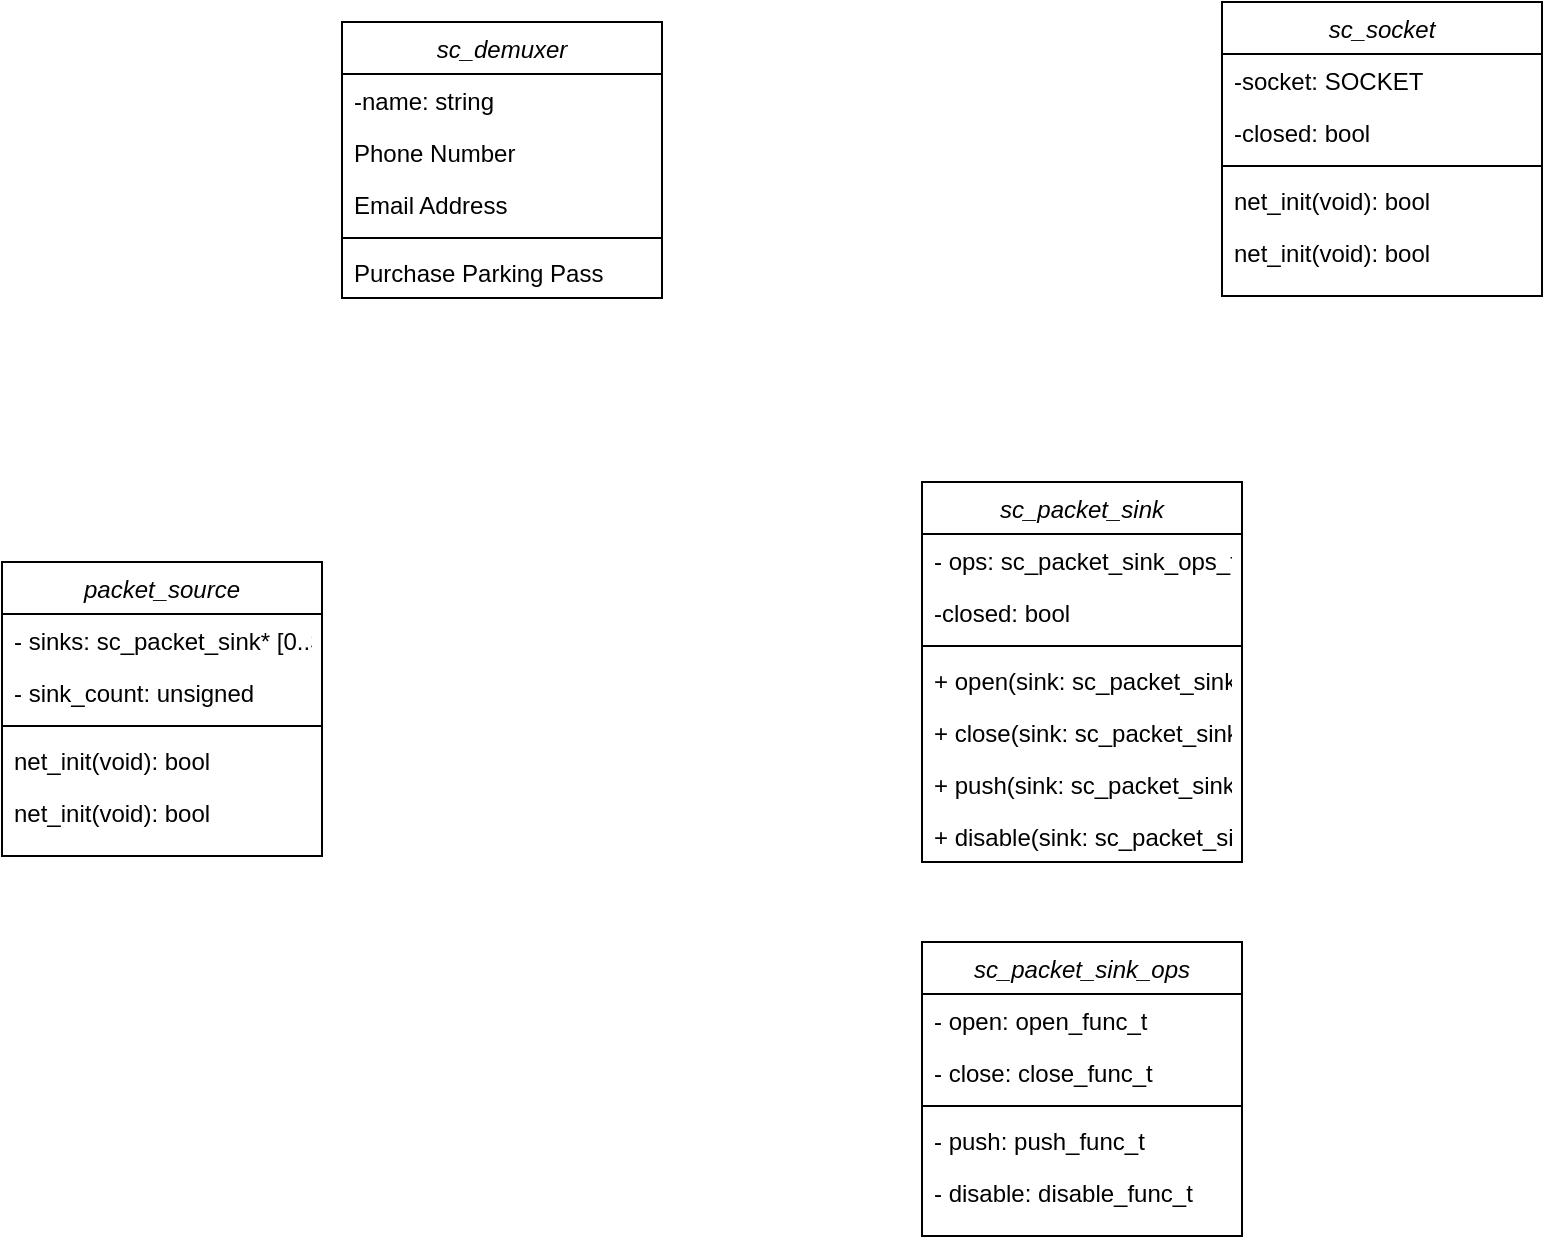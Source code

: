 <mxfile version="24.2.3" type="github">
  <diagram id="C5RBs43oDa-KdzZeNtuy" name="Page-1">
    <mxGraphModel dx="1050" dy="566" grid="1" gridSize="10" guides="1" tooltips="1" connect="1" arrows="1" fold="1" page="1" pageScale="1" pageWidth="827" pageHeight="1169" math="0" shadow="0">
      <root>
        <mxCell id="WIyWlLk6GJQsqaUBKTNV-0" />
        <mxCell id="WIyWlLk6GJQsqaUBKTNV-1" parent="WIyWlLk6GJQsqaUBKTNV-0" />
        <mxCell id="zkfFHV4jXpPFQw0GAbJ--0" value="sc_demuxer" style="swimlane;fontStyle=2;align=center;verticalAlign=top;childLayout=stackLayout;horizontal=1;startSize=26;horizontalStack=0;resizeParent=1;resizeLast=0;collapsible=1;marginBottom=0;rounded=0;shadow=0;strokeWidth=1;" parent="WIyWlLk6GJQsqaUBKTNV-1" vertex="1">
          <mxGeometry x="220" y="120" width="160" height="138" as="geometry">
            <mxRectangle x="230" y="140" width="160" height="26" as="alternateBounds" />
          </mxGeometry>
        </mxCell>
        <mxCell id="zkfFHV4jXpPFQw0GAbJ--1" value="-name: string" style="text;align=left;verticalAlign=top;spacingLeft=4;spacingRight=4;overflow=hidden;rotatable=0;points=[[0,0.5],[1,0.5]];portConstraint=eastwest;" parent="zkfFHV4jXpPFQw0GAbJ--0" vertex="1">
          <mxGeometry y="26" width="160" height="26" as="geometry" />
        </mxCell>
        <mxCell id="zkfFHV4jXpPFQw0GAbJ--2" value="Phone Number" style="text;align=left;verticalAlign=top;spacingLeft=4;spacingRight=4;overflow=hidden;rotatable=0;points=[[0,0.5],[1,0.5]];portConstraint=eastwest;rounded=0;shadow=0;html=0;" parent="zkfFHV4jXpPFQw0GAbJ--0" vertex="1">
          <mxGeometry y="52" width="160" height="26" as="geometry" />
        </mxCell>
        <mxCell id="zkfFHV4jXpPFQw0GAbJ--3" value="Email Address" style="text;align=left;verticalAlign=top;spacingLeft=4;spacingRight=4;overflow=hidden;rotatable=0;points=[[0,0.5],[1,0.5]];portConstraint=eastwest;rounded=0;shadow=0;html=0;" parent="zkfFHV4jXpPFQw0GAbJ--0" vertex="1">
          <mxGeometry y="78" width="160" height="26" as="geometry" />
        </mxCell>
        <mxCell id="zkfFHV4jXpPFQw0GAbJ--4" value="" style="line;html=1;strokeWidth=1;align=left;verticalAlign=middle;spacingTop=-1;spacingLeft=3;spacingRight=3;rotatable=0;labelPosition=right;points=[];portConstraint=eastwest;" parent="zkfFHV4jXpPFQw0GAbJ--0" vertex="1">
          <mxGeometry y="104" width="160" height="8" as="geometry" />
        </mxCell>
        <mxCell id="zkfFHV4jXpPFQw0GAbJ--5" value="Purchase Parking Pass" style="text;align=left;verticalAlign=top;spacingLeft=4;spacingRight=4;overflow=hidden;rotatable=0;points=[[0,0.5],[1,0.5]];portConstraint=eastwest;" parent="zkfFHV4jXpPFQw0GAbJ--0" vertex="1">
          <mxGeometry y="112" width="160" height="26" as="geometry" />
        </mxCell>
        <mxCell id="kUJeHTTuYSsyuOznCwPa-1" value="sc_socket" style="swimlane;fontStyle=2;align=center;verticalAlign=top;childLayout=stackLayout;horizontal=1;startSize=26;horizontalStack=0;resizeParent=1;resizeLast=0;collapsible=1;marginBottom=0;rounded=0;shadow=0;strokeWidth=1;" vertex="1" parent="WIyWlLk6GJQsqaUBKTNV-1">
          <mxGeometry x="660" y="110" width="160" height="147" as="geometry">
            <mxRectangle x="230" y="140" width="160" height="26" as="alternateBounds" />
          </mxGeometry>
        </mxCell>
        <mxCell id="kUJeHTTuYSsyuOznCwPa-2" value="-socket: SOCKET" style="text;align=left;verticalAlign=top;spacingLeft=4;spacingRight=4;overflow=hidden;rotatable=0;points=[[0,0.5],[1,0.5]];portConstraint=eastwest;" vertex="1" parent="kUJeHTTuYSsyuOznCwPa-1">
          <mxGeometry y="26" width="160" height="26" as="geometry" />
        </mxCell>
        <mxCell id="kUJeHTTuYSsyuOznCwPa-3" value="-closed: bool" style="text;align=left;verticalAlign=top;spacingLeft=4;spacingRight=4;overflow=hidden;rotatable=0;points=[[0,0.5],[1,0.5]];portConstraint=eastwest;rounded=0;shadow=0;html=0;" vertex="1" parent="kUJeHTTuYSsyuOznCwPa-1">
          <mxGeometry y="52" width="160" height="26" as="geometry" />
        </mxCell>
        <mxCell id="kUJeHTTuYSsyuOznCwPa-5" value="" style="line;html=1;strokeWidth=1;align=left;verticalAlign=middle;spacingTop=-1;spacingLeft=3;spacingRight=3;rotatable=0;labelPosition=right;points=[];portConstraint=eastwest;" vertex="1" parent="kUJeHTTuYSsyuOznCwPa-1">
          <mxGeometry y="78" width="160" height="8" as="geometry" />
        </mxCell>
        <mxCell id="kUJeHTTuYSsyuOznCwPa-6" value="net_init(void): bool" style="text;align=left;verticalAlign=top;spacingLeft=4;spacingRight=4;overflow=hidden;rotatable=0;points=[[0,0.5],[1,0.5]];portConstraint=eastwest;" vertex="1" parent="kUJeHTTuYSsyuOznCwPa-1">
          <mxGeometry y="86" width="160" height="26" as="geometry" />
        </mxCell>
        <mxCell id="kUJeHTTuYSsyuOznCwPa-11" value="net_init(void): bool" style="text;align=left;verticalAlign=top;spacingLeft=4;spacingRight=4;overflow=hidden;rotatable=0;points=[[0,0.5],[1,0.5]];portConstraint=eastwest;" vertex="1" parent="kUJeHTTuYSsyuOznCwPa-1">
          <mxGeometry y="112" width="160" height="26" as="geometry" />
        </mxCell>
        <mxCell id="kUJeHTTuYSsyuOznCwPa-12" value="packet_source" style="swimlane;fontStyle=2;align=center;verticalAlign=top;childLayout=stackLayout;horizontal=1;startSize=26;horizontalStack=0;resizeParent=1;resizeLast=0;collapsible=1;marginBottom=0;rounded=0;shadow=0;strokeWidth=1;" vertex="1" parent="WIyWlLk6GJQsqaUBKTNV-1">
          <mxGeometry x="50" y="390" width="160" height="147" as="geometry">
            <mxRectangle x="230" y="140" width="160" height="26" as="alternateBounds" />
          </mxGeometry>
        </mxCell>
        <mxCell id="kUJeHTTuYSsyuOznCwPa-13" value="- sinks: sc_packet_sink* [0..SC_PACKET_SOURCE_MAX_SINKS]" style="text;align=left;verticalAlign=top;spacingLeft=4;spacingRight=4;overflow=hidden;rotatable=0;points=[[0,0.5],[1,0.5]];portConstraint=eastwest;" vertex="1" parent="kUJeHTTuYSsyuOznCwPa-12">
          <mxGeometry y="26" width="160" height="26" as="geometry" />
        </mxCell>
        <mxCell id="kUJeHTTuYSsyuOznCwPa-14" value="- sink_count: unsigned" style="text;align=left;verticalAlign=top;spacingLeft=4;spacingRight=4;overflow=hidden;rotatable=0;points=[[0,0.5],[1,0.5]];portConstraint=eastwest;rounded=0;shadow=0;html=0;" vertex="1" parent="kUJeHTTuYSsyuOznCwPa-12">
          <mxGeometry y="52" width="160" height="26" as="geometry" />
        </mxCell>
        <mxCell id="kUJeHTTuYSsyuOznCwPa-15" value="" style="line;html=1;strokeWidth=1;align=left;verticalAlign=middle;spacingTop=-1;spacingLeft=3;spacingRight=3;rotatable=0;labelPosition=right;points=[];portConstraint=eastwest;" vertex="1" parent="kUJeHTTuYSsyuOznCwPa-12">
          <mxGeometry y="78" width="160" height="8" as="geometry" />
        </mxCell>
        <mxCell id="kUJeHTTuYSsyuOznCwPa-16" value="net_init(void): bool" style="text;align=left;verticalAlign=top;spacingLeft=4;spacingRight=4;overflow=hidden;rotatable=0;points=[[0,0.5],[1,0.5]];portConstraint=eastwest;" vertex="1" parent="kUJeHTTuYSsyuOznCwPa-12">
          <mxGeometry y="86" width="160" height="26" as="geometry" />
        </mxCell>
        <mxCell id="kUJeHTTuYSsyuOznCwPa-17" value="net_init(void): bool" style="text;align=left;verticalAlign=top;spacingLeft=4;spacingRight=4;overflow=hidden;rotatable=0;points=[[0,0.5],[1,0.5]];portConstraint=eastwest;" vertex="1" parent="kUJeHTTuYSsyuOznCwPa-12">
          <mxGeometry y="112" width="160" height="26" as="geometry" />
        </mxCell>
        <mxCell id="kUJeHTTuYSsyuOznCwPa-19" value="sc_packet_sink      " style="swimlane;fontStyle=2;align=center;verticalAlign=top;childLayout=stackLayout;horizontal=1;startSize=26;horizontalStack=0;resizeParent=1;resizeLast=0;collapsible=1;marginBottom=0;rounded=0;shadow=0;strokeWidth=1;" vertex="1" parent="WIyWlLk6GJQsqaUBKTNV-1">
          <mxGeometry x="510" y="350" width="160" height="190" as="geometry">
            <mxRectangle x="230" y="140" width="160" height="26" as="alternateBounds" />
          </mxGeometry>
        </mxCell>
        <mxCell id="kUJeHTTuYSsyuOznCwPa-20" value="- ops: sc_packet_sink_ops_t* |" style="text;align=left;verticalAlign=top;spacingLeft=4;spacingRight=4;overflow=hidden;rotatable=0;points=[[0,0.5],[1,0.5]];portConstraint=eastwest;" vertex="1" parent="kUJeHTTuYSsyuOznCwPa-19">
          <mxGeometry y="26" width="160" height="26" as="geometry" />
        </mxCell>
        <mxCell id="kUJeHTTuYSsyuOznCwPa-21" value="-closed: bool" style="text;align=left;verticalAlign=top;spacingLeft=4;spacingRight=4;overflow=hidden;rotatable=0;points=[[0,0.5],[1,0.5]];portConstraint=eastwest;rounded=0;shadow=0;html=0;" vertex="1" parent="kUJeHTTuYSsyuOznCwPa-19">
          <mxGeometry y="52" width="160" height="26" as="geometry" />
        </mxCell>
        <mxCell id="kUJeHTTuYSsyuOznCwPa-22" value="" style="line;html=1;strokeWidth=1;align=left;verticalAlign=middle;spacingTop=-1;spacingLeft=3;spacingRight=3;rotatable=0;labelPosition=right;points=[];portConstraint=eastwest;" vertex="1" parent="kUJeHTTuYSsyuOznCwPa-19">
          <mxGeometry y="78" width="160" height="8" as="geometry" />
        </mxCell>
        <mxCell id="kUJeHTTuYSsyuOznCwPa-23" value="+ open(sink: sc_packet_sink_t*, ctx: AVCodecContext*): bool" style="text;align=left;verticalAlign=top;spacingLeft=4;spacingRight=4;overflow=hidden;rotatable=0;points=[[0,0.5],[1,0.5]];portConstraint=eastwest;" vertex="1" parent="kUJeHTTuYSsyuOznCwPa-19">
          <mxGeometry y="86" width="160" height="26" as="geometry" />
        </mxCell>
        <mxCell id="kUJeHTTuYSsyuOznCwPa-24" value="+ close(sink: sc_packet_sink_t): void" style="text;align=left;verticalAlign=top;spacingLeft=4;spacingRight=4;overflow=hidden;rotatable=0;points=[[0,0.5],[1,0.5]];portConstraint=eastwest;" vertex="1" parent="kUJeHTTuYSsyuOznCwPa-19">
          <mxGeometry y="112" width="160" height="26" as="geometry" />
        </mxCell>
        <mxCell id="kUJeHTTuYSsyuOznCwPa-32" value="+ push(sink: sc_packet_sink_t*, packet: AVPacket*): bool" style="text;align=left;verticalAlign=top;spacingLeft=4;spacingRight=4;overflow=hidden;rotatable=0;points=[[0,0.5],[1,0.5]];portConstraint=eastwest;" vertex="1" parent="kUJeHTTuYSsyuOznCwPa-19">
          <mxGeometry y="138" width="160" height="26" as="geometry" />
        </mxCell>
        <mxCell id="kUJeHTTuYSsyuOznCwPa-33" value="+ disable(sink: sc_packet_sink_t): void " style="text;align=left;verticalAlign=top;spacingLeft=4;spacingRight=4;overflow=hidden;rotatable=0;points=[[0,0.5],[1,0.5]];portConstraint=eastwest;" vertex="1" parent="kUJeHTTuYSsyuOznCwPa-19">
          <mxGeometry y="164" width="160" height="26" as="geometry" />
        </mxCell>
        <mxCell id="kUJeHTTuYSsyuOznCwPa-37" value="sc_packet_sink_ops  " style="swimlane;fontStyle=2;align=center;verticalAlign=top;childLayout=stackLayout;horizontal=1;startSize=26;horizontalStack=0;resizeParent=1;resizeLast=0;collapsible=1;marginBottom=0;rounded=0;shadow=0;strokeWidth=1;" vertex="1" parent="WIyWlLk6GJQsqaUBKTNV-1">
          <mxGeometry x="510" y="580" width="160" height="147" as="geometry">
            <mxRectangle x="230" y="140" width="160" height="26" as="alternateBounds" />
          </mxGeometry>
        </mxCell>
        <mxCell id="kUJeHTTuYSsyuOznCwPa-38" value="- open: open_func_t" style="text;align=left;verticalAlign=top;spacingLeft=4;spacingRight=4;overflow=hidden;rotatable=0;points=[[0,0.5],[1,0.5]];portConstraint=eastwest;" vertex="1" parent="kUJeHTTuYSsyuOznCwPa-37">
          <mxGeometry y="26" width="160" height="26" as="geometry" />
        </mxCell>
        <mxCell id="kUJeHTTuYSsyuOznCwPa-39" value="- close: close_func_t" style="text;align=left;verticalAlign=top;spacingLeft=4;spacingRight=4;overflow=hidden;rotatable=0;points=[[0,0.5],[1,0.5]];portConstraint=eastwest;rounded=0;shadow=0;html=0;" vertex="1" parent="kUJeHTTuYSsyuOznCwPa-37">
          <mxGeometry y="52" width="160" height="26" as="geometry" />
        </mxCell>
        <mxCell id="kUJeHTTuYSsyuOznCwPa-40" value="" style="line;html=1;strokeWidth=1;align=left;verticalAlign=middle;spacingTop=-1;spacingLeft=3;spacingRight=3;rotatable=0;labelPosition=right;points=[];portConstraint=eastwest;" vertex="1" parent="kUJeHTTuYSsyuOznCwPa-37">
          <mxGeometry y="78" width="160" height="8" as="geometry" />
        </mxCell>
        <mxCell id="kUJeHTTuYSsyuOznCwPa-41" value="- push: push_func_t  " style="text;align=left;verticalAlign=top;spacingLeft=4;spacingRight=4;overflow=hidden;rotatable=0;points=[[0,0.5],[1,0.5]];portConstraint=eastwest;" vertex="1" parent="kUJeHTTuYSsyuOznCwPa-37">
          <mxGeometry y="86" width="160" height="26" as="geometry" />
        </mxCell>
        <mxCell id="kUJeHTTuYSsyuOznCwPa-42" value="- disable: disable_func_t" style="text;align=left;verticalAlign=top;spacingLeft=4;spacingRight=4;overflow=hidden;rotatable=0;points=[[0,0.5],[1,0.5]];portConstraint=eastwest;" vertex="1" parent="kUJeHTTuYSsyuOznCwPa-37">
          <mxGeometry y="112" width="160" height="26" as="geometry" />
        </mxCell>
      </root>
    </mxGraphModel>
  </diagram>
</mxfile>
